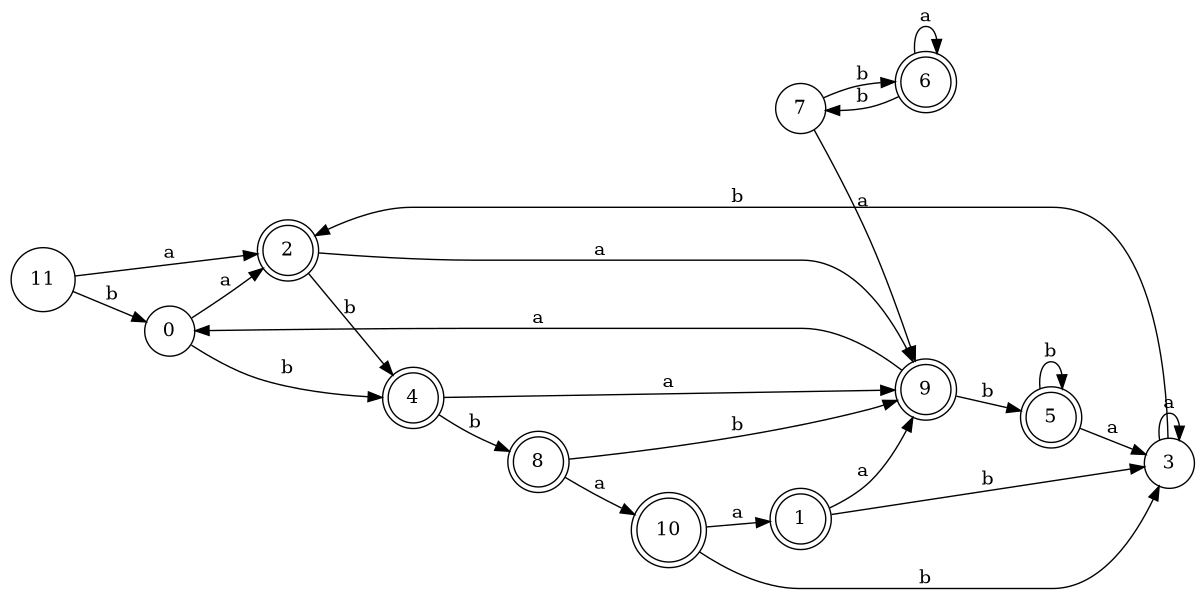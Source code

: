 digraph n10_8 {
__start0 [label="" shape="none"];

rankdir=LR;
size="8,5";

s0 [style="filled", color="black", fillcolor="white" shape="circle", label="0"];
s1 [style="rounded,filled", color="black", fillcolor="white" shape="doublecircle", label="1"];
s2 [style="rounded,filled", color="black", fillcolor="white" shape="doublecircle", label="2"];
s3 [style="filled", color="black", fillcolor="white" shape="circle", label="3"];
s4 [style="rounded,filled", color="black", fillcolor="white" shape="doublecircle", label="4"];
s5 [style="rounded,filled", color="black", fillcolor="white" shape="doublecircle", label="5"];
s6 [style="rounded,filled", color="black", fillcolor="white" shape="doublecircle", label="6"];
s7 [style="filled", color="black", fillcolor="white" shape="circle", label="7"];
s8 [style="rounded,filled", color="black", fillcolor="white" shape="doublecircle", label="8"];
s9 [style="rounded,filled", color="black", fillcolor="white" shape="doublecircle", label="9"];
s10 [style="rounded,filled", color="black", fillcolor="white" shape="doublecircle", label="10"];
s11 [style="filled", color="black", fillcolor="white" shape="circle", label="11"];
s0 -> s2 [label="a"];
s0 -> s4 [label="b"];
s1 -> s9 [label="a"];
s1 -> s3 [label="b"];
s2 -> s9 [label="a"];
s2 -> s4 [label="b"];
s3 -> s3 [label="a"];
s3 -> s2 [label="b"];
s4 -> s9 [label="a"];
s4 -> s8 [label="b"];
s5 -> s3 [label="a"];
s5 -> s5 [label="b"];
s6 -> s6 [label="a"];
s6 -> s7 [label="b"];
s7 -> s9 [label="a"];
s7 -> s6 [label="b"];
s8 -> s10 [label="a"];
s8 -> s9 [label="b"];
s9 -> s0 [label="a"];
s9 -> s5 [label="b"];
s10 -> s1 [label="a"];
s10 -> s3 [label="b"];
s11 -> s2 [label="a"];
s11 -> s0 [label="b"];

}